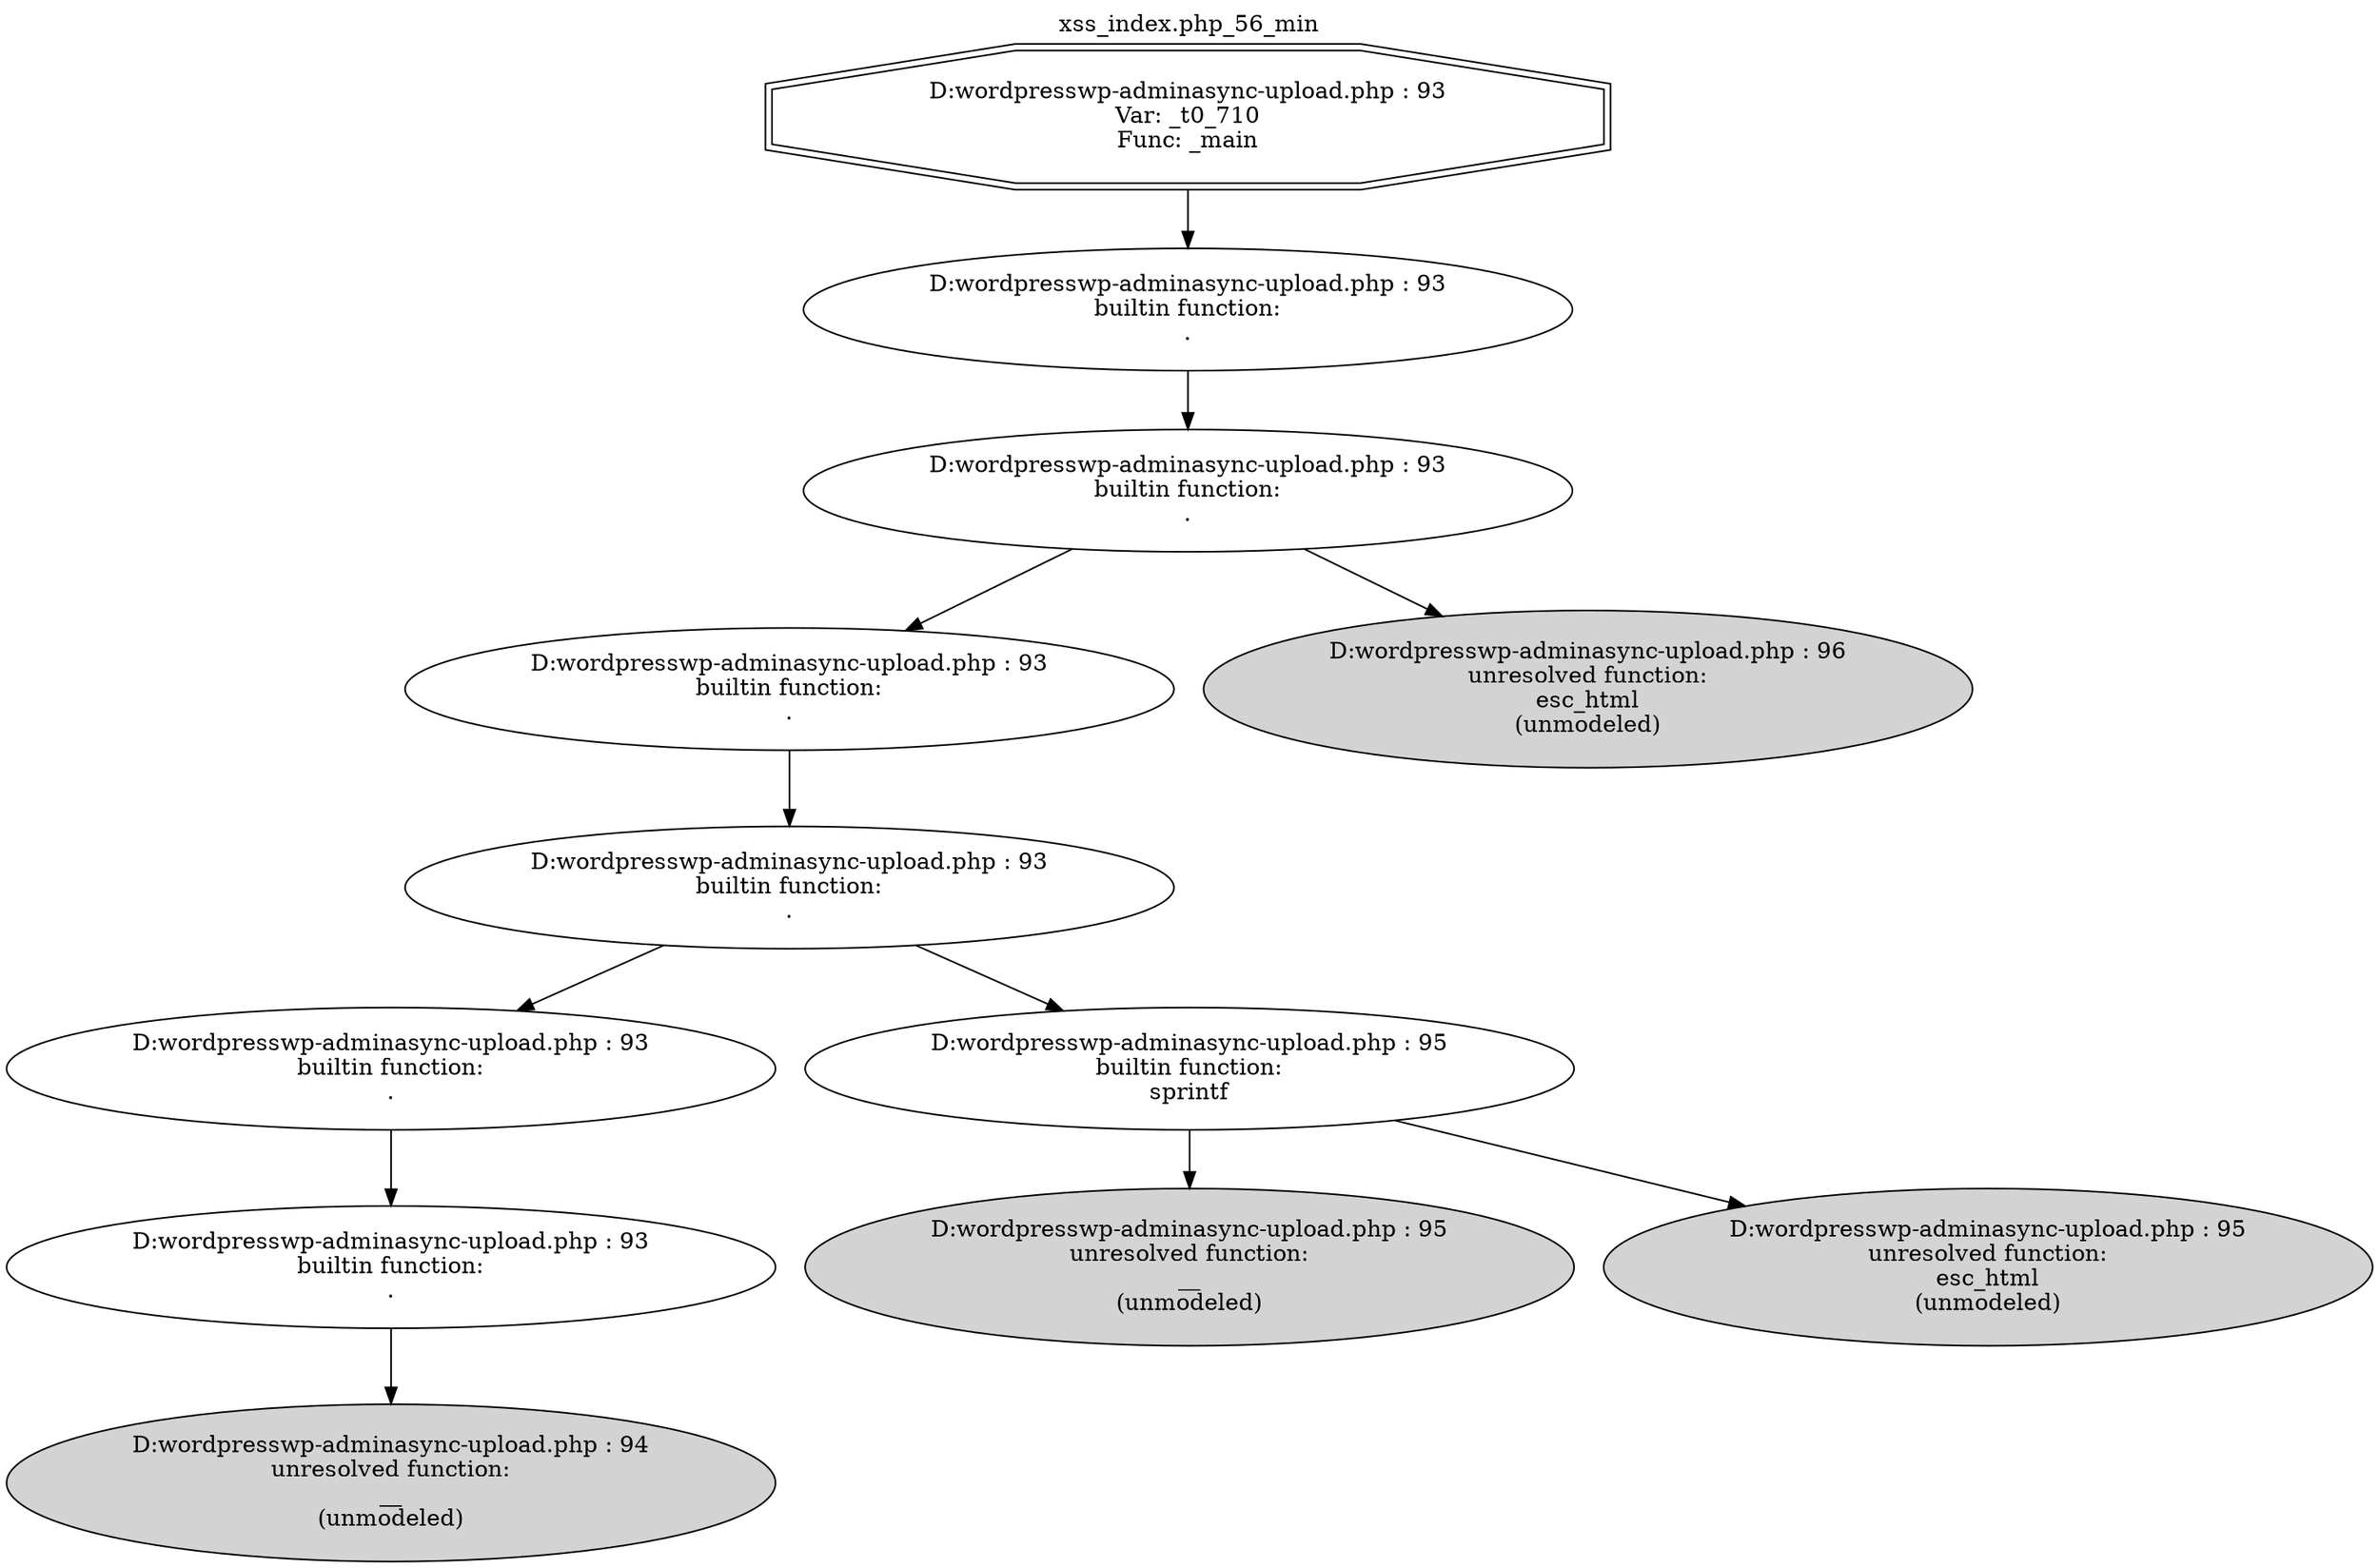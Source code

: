 digraph cfg {
  label="xss_index.php_56_min";
  labelloc=t;
  n1 [shape=doubleoctagon, label="D:\wordpress\wp-admin\async-upload.php : 93\nVar: _t0_710\nFunc: _main\n"];
  n2 [shape=ellipse, label="D:\wordpress\wp-admin\async-upload.php : 93\nbuiltin function:\n.\n"];
  n3 [shape=ellipse, label="D:\wordpress\wp-admin\async-upload.php : 93\nbuiltin function:\n.\n"];
  n4 [shape=ellipse, label="D:\wordpress\wp-admin\async-upload.php : 93\nbuiltin function:\n.\n"];
  n5 [shape=ellipse, label="D:\wordpress\wp-admin\async-upload.php : 93\nbuiltin function:\n.\n"];
  n6 [shape=ellipse, label="D:\wordpress\wp-admin\async-upload.php : 93\nbuiltin function:\n.\n"];
  n7 [shape=ellipse, label="D:\wordpress\wp-admin\async-upload.php : 93\nbuiltin function:\n.\n"];
  n8 [shape=ellipse, label="D:\wordpress\wp-admin\async-upload.php : 94\nunresolved function:\n__\n(unmodeled)\n",style=filled];
  n9 [shape=ellipse, label="D:\wordpress\wp-admin\async-upload.php : 95\nbuiltin function:\nsprintf\n"];
  n10 [shape=ellipse, label="D:\wordpress\wp-admin\async-upload.php : 95\nunresolved function:\n__\n(unmodeled)\n",style=filled];
  n11 [shape=ellipse, label="D:\wordpress\wp-admin\async-upload.php : 95\nunresolved function:\nesc_html\n(unmodeled)\n",style=filled];
  n12 [shape=ellipse, label="D:\wordpress\wp-admin\async-upload.php : 96\nunresolved function:\nesc_html\n(unmodeled)\n",style=filled];
  n1 -> n2;
  n2 -> n3;
  n3 -> n4;
  n3 -> n12;
  n4 -> n5;
  n5 -> n6;
  n5 -> n9;
  n6 -> n7;
  n7 -> n8;
  n9 -> n10;
  n9 -> n11;
}
